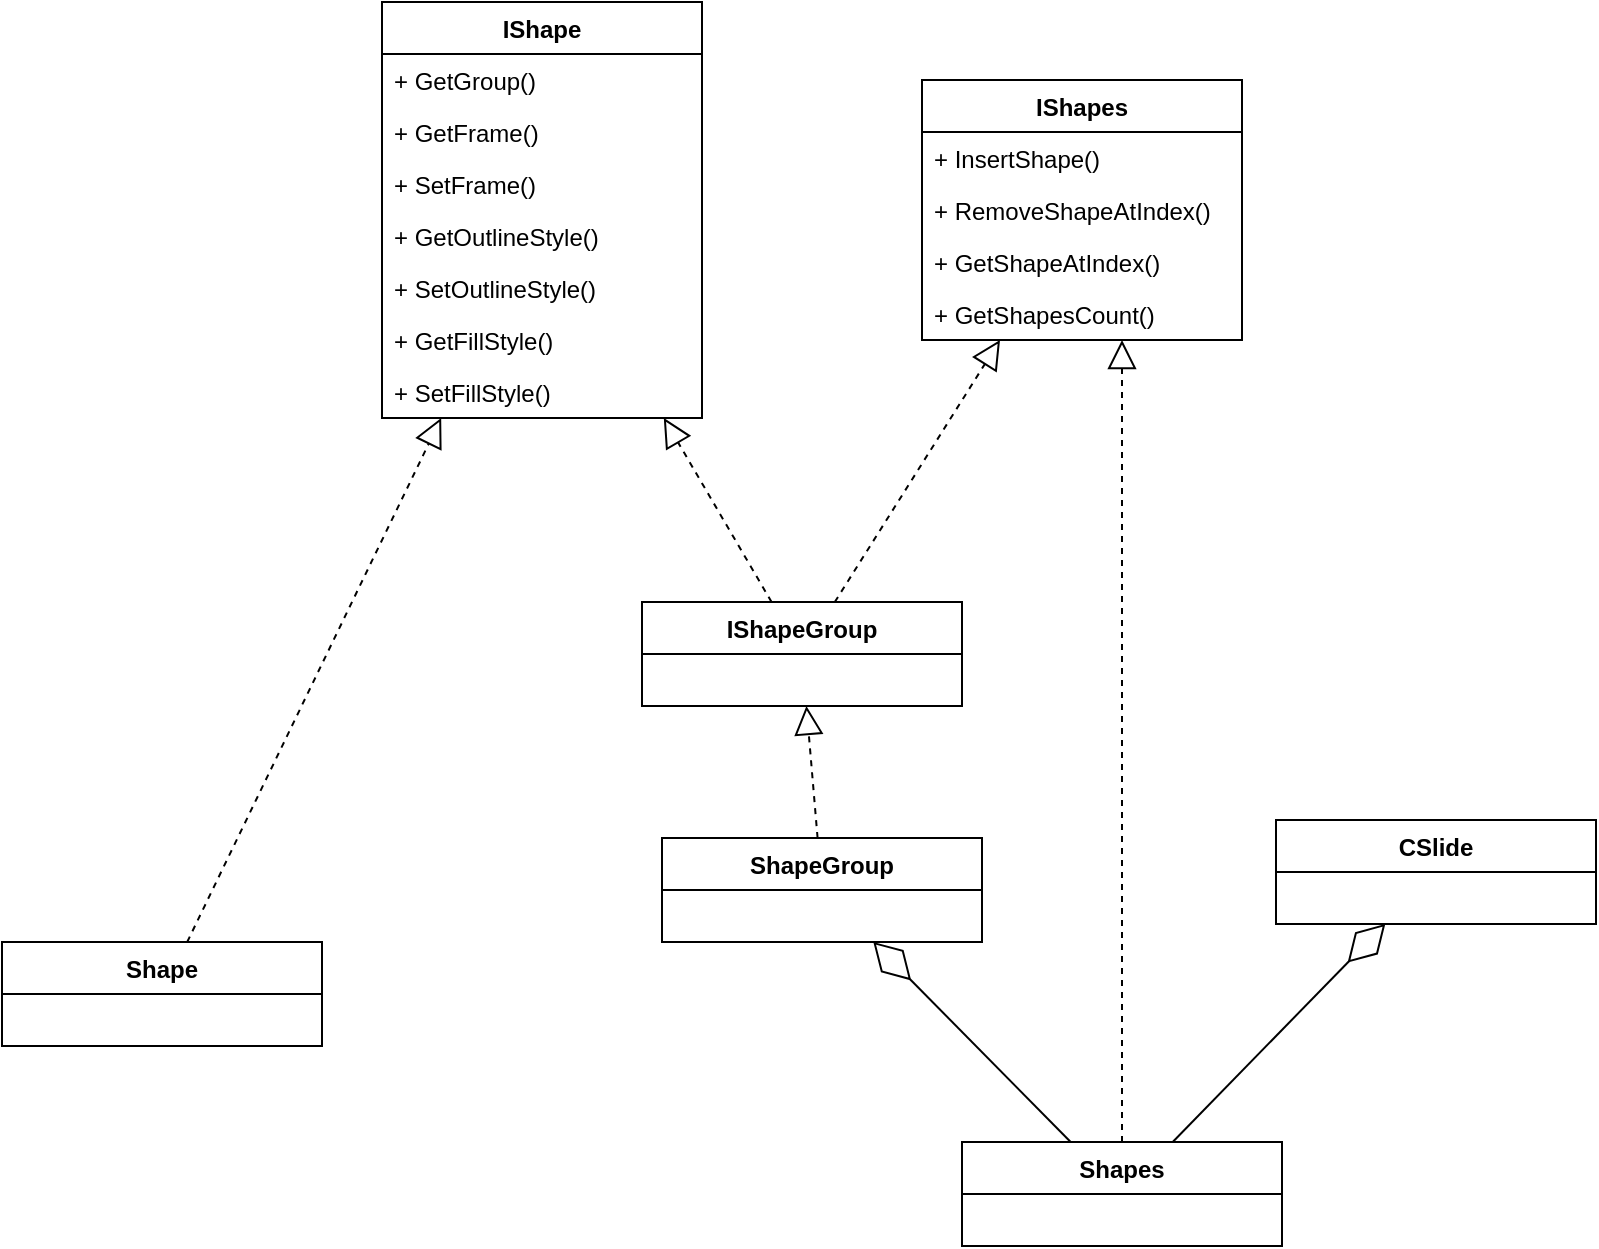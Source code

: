<mxfile version="22.1.2" type="device">
  <diagram name="Страница — 1" id="7kEuuVIr44Bj6T219TaY">
    <mxGraphModel dx="1793" dy="948" grid="1" gridSize="10" guides="1" tooltips="1" connect="1" arrows="1" fold="1" page="1" pageScale="1" pageWidth="827" pageHeight="1169" math="0" shadow="0">
      <root>
        <mxCell id="0" />
        <mxCell id="1" parent="0" />
        <mxCell id="j2RBpXCNS0ERXUGg7bDS-2" value="IShapeGroup" style="swimlane;fontStyle=1;align=center;verticalAlign=top;childLayout=stackLayout;horizontal=1;startSize=26;horizontalStack=0;resizeParent=1;resizeParentMax=0;resizeLast=0;collapsible=1;marginBottom=0;whiteSpace=wrap;html=1;" parent="1" vertex="1">
          <mxGeometry x="350" y="450" width="160" height="52" as="geometry" />
        </mxCell>
        <mxCell id="j2RBpXCNS0ERXUGg7bDS-6" value="IShapes" style="swimlane;fontStyle=1;align=center;verticalAlign=top;childLayout=stackLayout;horizontal=1;startSize=26;horizontalStack=0;resizeParent=1;resizeParentMax=0;resizeLast=0;collapsible=1;marginBottom=0;whiteSpace=wrap;html=1;" parent="1" vertex="1">
          <mxGeometry x="490" y="189" width="160" height="130" as="geometry" />
        </mxCell>
        <mxCell id="j2RBpXCNS0ERXUGg7bDS-7" value="+ InsertShape()" style="text;strokeColor=none;fillColor=none;align=left;verticalAlign=top;spacingLeft=4;spacingRight=4;overflow=hidden;rotatable=0;points=[[0,0.5],[1,0.5]];portConstraint=eastwest;whiteSpace=wrap;html=1;" parent="j2RBpXCNS0ERXUGg7bDS-6" vertex="1">
          <mxGeometry y="26" width="160" height="26" as="geometry" />
        </mxCell>
        <mxCell id="j2RBpXCNS0ERXUGg7bDS-26" value="+ RemoveShapeAtIndex()" style="text;strokeColor=none;fillColor=none;align=left;verticalAlign=top;spacingLeft=4;spacingRight=4;overflow=hidden;rotatable=0;points=[[0,0.5],[1,0.5]];portConstraint=eastwest;whiteSpace=wrap;html=1;" parent="j2RBpXCNS0ERXUGg7bDS-6" vertex="1">
          <mxGeometry y="52" width="160" height="26" as="geometry" />
        </mxCell>
        <mxCell id="j2RBpXCNS0ERXUGg7bDS-25" value="+ GetShapeAtIndex()" style="text;strokeColor=none;fillColor=none;align=left;verticalAlign=top;spacingLeft=4;spacingRight=4;overflow=hidden;rotatable=0;points=[[0,0.5],[1,0.5]];portConstraint=eastwest;whiteSpace=wrap;html=1;" parent="j2RBpXCNS0ERXUGg7bDS-6" vertex="1">
          <mxGeometry y="78" width="160" height="26" as="geometry" />
        </mxCell>
        <mxCell id="j2RBpXCNS0ERXUGg7bDS-24" value="+ GetShapesCount()" style="text;strokeColor=none;fillColor=none;align=left;verticalAlign=top;spacingLeft=4;spacingRight=4;overflow=hidden;rotatable=0;points=[[0,0.5],[1,0.5]];portConstraint=eastwest;whiteSpace=wrap;html=1;" parent="j2RBpXCNS0ERXUGg7bDS-6" vertex="1">
          <mxGeometry y="104" width="160" height="26" as="geometry" />
        </mxCell>
        <mxCell id="j2RBpXCNS0ERXUGg7bDS-8" value="IShape" style="swimlane;fontStyle=1;align=center;verticalAlign=top;childLayout=stackLayout;horizontal=1;startSize=26;horizontalStack=0;resizeParent=1;resizeParentMax=0;resizeLast=0;collapsible=1;marginBottom=0;whiteSpace=wrap;html=1;" parent="1" vertex="1">
          <mxGeometry x="220" y="150" width="160" height="208" as="geometry" />
        </mxCell>
        <mxCell id="j2RBpXCNS0ERXUGg7bDS-9" value="+ GetGroup()" style="text;strokeColor=none;fillColor=none;align=left;verticalAlign=top;spacingLeft=4;spacingRight=4;overflow=hidden;rotatable=0;points=[[0,0.5],[1,0.5]];portConstraint=eastwest;whiteSpace=wrap;html=1;" parent="j2RBpXCNS0ERXUGg7bDS-8" vertex="1">
          <mxGeometry y="26" width="160" height="26" as="geometry" />
        </mxCell>
        <mxCell id="j2RBpXCNS0ERXUGg7bDS-31" value="+ GetFrame()" style="text;strokeColor=none;fillColor=none;align=left;verticalAlign=top;spacingLeft=4;spacingRight=4;overflow=hidden;rotatable=0;points=[[0,0.5],[1,0.5]];portConstraint=eastwest;whiteSpace=wrap;html=1;" parent="j2RBpXCNS0ERXUGg7bDS-8" vertex="1">
          <mxGeometry y="52" width="160" height="26" as="geometry" />
        </mxCell>
        <mxCell id="j2RBpXCNS0ERXUGg7bDS-30" value="+ SetFrame()" style="text;strokeColor=none;fillColor=none;align=left;verticalAlign=top;spacingLeft=4;spacingRight=4;overflow=hidden;rotatable=0;points=[[0,0.5],[1,0.5]];portConstraint=eastwest;whiteSpace=wrap;html=1;" parent="j2RBpXCNS0ERXUGg7bDS-8" vertex="1">
          <mxGeometry y="78" width="160" height="26" as="geometry" />
        </mxCell>
        <mxCell id="j2RBpXCNS0ERXUGg7bDS-27" value="+ GetOutlineStyle()" style="text;strokeColor=none;fillColor=none;align=left;verticalAlign=top;spacingLeft=4;spacingRight=4;overflow=hidden;rotatable=0;points=[[0,0.5],[1,0.5]];portConstraint=eastwest;whiteSpace=wrap;html=1;" parent="j2RBpXCNS0ERXUGg7bDS-8" vertex="1">
          <mxGeometry y="104" width="160" height="26" as="geometry" />
        </mxCell>
        <mxCell id="j2RBpXCNS0ERXUGg7bDS-28" value="+ SetOutlineStyle()" style="text;strokeColor=none;fillColor=none;align=left;verticalAlign=top;spacingLeft=4;spacingRight=4;overflow=hidden;rotatable=0;points=[[0,0.5],[1,0.5]];portConstraint=eastwest;whiteSpace=wrap;html=1;" parent="j2RBpXCNS0ERXUGg7bDS-8" vertex="1">
          <mxGeometry y="130" width="160" height="26" as="geometry" />
        </mxCell>
        <mxCell id="j2RBpXCNS0ERXUGg7bDS-29" value="+ GetFillStyle()" style="text;strokeColor=none;fillColor=none;align=left;verticalAlign=top;spacingLeft=4;spacingRight=4;overflow=hidden;rotatable=0;points=[[0,0.5],[1,0.5]];portConstraint=eastwest;whiteSpace=wrap;html=1;" parent="j2RBpXCNS0ERXUGg7bDS-8" vertex="1">
          <mxGeometry y="156" width="160" height="26" as="geometry" />
        </mxCell>
        <mxCell id="j2RBpXCNS0ERXUGg7bDS-32" value="+ SetFillStyle()" style="text;strokeColor=none;fillColor=none;align=left;verticalAlign=top;spacingLeft=4;spacingRight=4;overflow=hidden;rotatable=0;points=[[0,0.5],[1,0.5]];portConstraint=eastwest;whiteSpace=wrap;html=1;" parent="j2RBpXCNS0ERXUGg7bDS-8" vertex="1">
          <mxGeometry y="182" width="160" height="26" as="geometry" />
        </mxCell>
        <mxCell id="j2RBpXCNS0ERXUGg7bDS-10" value="Shape" style="swimlane;fontStyle=1;align=center;verticalAlign=top;childLayout=stackLayout;horizontal=1;startSize=26;horizontalStack=0;resizeParent=1;resizeParentMax=0;resizeLast=0;collapsible=1;marginBottom=0;whiteSpace=wrap;html=1;" parent="1" vertex="1">
          <mxGeometry x="30" y="620" width="160" height="52" as="geometry" />
        </mxCell>
        <mxCell id="j2RBpXCNS0ERXUGg7bDS-12" value="ShapeGroup" style="swimlane;fontStyle=1;align=center;verticalAlign=top;childLayout=stackLayout;horizontal=1;startSize=26;horizontalStack=0;resizeParent=1;resizeParentMax=0;resizeLast=0;collapsible=1;marginBottom=0;whiteSpace=wrap;html=1;" parent="1" vertex="1">
          <mxGeometry x="360" y="568" width="160" height="52" as="geometry" />
        </mxCell>
        <mxCell id="j2RBpXCNS0ERXUGg7bDS-14" value="" style="endArrow=block;dashed=1;endFill=0;endSize=12;html=1;rounded=0;" parent="1" source="j2RBpXCNS0ERXUGg7bDS-12" target="j2RBpXCNS0ERXUGg7bDS-2" edge="1">
          <mxGeometry width="160" relative="1" as="geometry">
            <mxPoint x="230" y="380" as="sourcePoint" />
            <mxPoint x="390" y="380" as="targetPoint" />
          </mxGeometry>
        </mxCell>
        <mxCell id="j2RBpXCNS0ERXUGg7bDS-15" value="Shapes" style="swimlane;fontStyle=1;align=center;verticalAlign=top;childLayout=stackLayout;horizontal=1;startSize=26;horizontalStack=0;resizeParent=1;resizeParentMax=0;resizeLast=0;collapsible=1;marginBottom=0;whiteSpace=wrap;html=1;" parent="1" vertex="1">
          <mxGeometry x="510" y="720" width="160" height="52" as="geometry" />
        </mxCell>
        <mxCell id="j2RBpXCNS0ERXUGg7bDS-20" value="" style="endArrow=block;dashed=1;endFill=0;endSize=12;html=1;rounded=0;" parent="1" source="j2RBpXCNS0ERXUGg7bDS-2" target="j2RBpXCNS0ERXUGg7bDS-6" edge="1">
          <mxGeometry width="160" relative="1" as="geometry">
            <mxPoint x="470" y="520" as="sourcePoint" />
            <mxPoint x="470" y="452" as="targetPoint" />
          </mxGeometry>
        </mxCell>
        <mxCell id="j2RBpXCNS0ERXUGg7bDS-21" value="" style="endArrow=block;dashed=1;endFill=0;endSize=12;html=1;rounded=0;" parent="1" source="j2RBpXCNS0ERXUGg7bDS-2" target="j2RBpXCNS0ERXUGg7bDS-8" edge="1">
          <mxGeometry width="160" relative="1" as="geometry">
            <mxPoint x="490" y="400" as="sourcePoint" />
            <mxPoint x="550" y="322" as="targetPoint" />
          </mxGeometry>
        </mxCell>
        <mxCell id="j2RBpXCNS0ERXUGg7bDS-22" value="" style="endArrow=block;dashed=1;endFill=0;endSize=12;html=1;rounded=0;" parent="1" source="j2RBpXCNS0ERXUGg7bDS-10" target="j2RBpXCNS0ERXUGg7bDS-8" edge="1">
          <mxGeometry width="160" relative="1" as="geometry">
            <mxPoint x="453" y="400" as="sourcePoint" />
            <mxPoint x="220" y="280" as="targetPoint" />
          </mxGeometry>
        </mxCell>
        <mxCell id="j2RBpXCNS0ERXUGg7bDS-23" value="" style="endArrow=block;dashed=1;endFill=0;endSize=12;html=1;rounded=0;" parent="1" source="j2RBpXCNS0ERXUGg7bDS-15" edge="1">
          <mxGeometry width="160" relative="1" as="geometry">
            <mxPoint x="628.168" y="680" as="sourcePoint" />
            <mxPoint x="589.999" y="319.0" as="targetPoint" />
            <Array as="points" />
          </mxGeometry>
        </mxCell>
        <mxCell id="6DJ8BChZL9x55yzdocDW-1" value="" style="endArrow=diamondThin;endFill=0;endSize=24;html=1;rounded=0;" edge="1" parent="1" source="j2RBpXCNS0ERXUGg7bDS-15" target="j2RBpXCNS0ERXUGg7bDS-12">
          <mxGeometry width="160" relative="1" as="geometry">
            <mxPoint x="612.588" y="470" as="sourcePoint" />
            <mxPoint x="444" y="378" as="targetPoint" />
          </mxGeometry>
        </mxCell>
        <mxCell id="6DJ8BChZL9x55yzdocDW-2" value="CSlide" style="swimlane;fontStyle=1;align=center;verticalAlign=top;childLayout=stackLayout;horizontal=1;startSize=26;horizontalStack=0;resizeParent=1;resizeParentMax=0;resizeLast=0;collapsible=1;marginBottom=0;whiteSpace=wrap;html=1;" vertex="1" parent="1">
          <mxGeometry x="667" y="559" width="160" height="52" as="geometry" />
        </mxCell>
        <mxCell id="6DJ8BChZL9x55yzdocDW-3" value="" style="endArrow=diamondThin;endFill=0;endSize=24;html=1;rounded=0;" edge="1" parent="1" source="j2RBpXCNS0ERXUGg7bDS-15" target="6DJ8BChZL9x55yzdocDW-2">
          <mxGeometry width="160" relative="1" as="geometry">
            <mxPoint x="610" y="740" as="sourcePoint" />
            <mxPoint x="480" y="630" as="targetPoint" />
          </mxGeometry>
        </mxCell>
      </root>
    </mxGraphModel>
  </diagram>
</mxfile>
